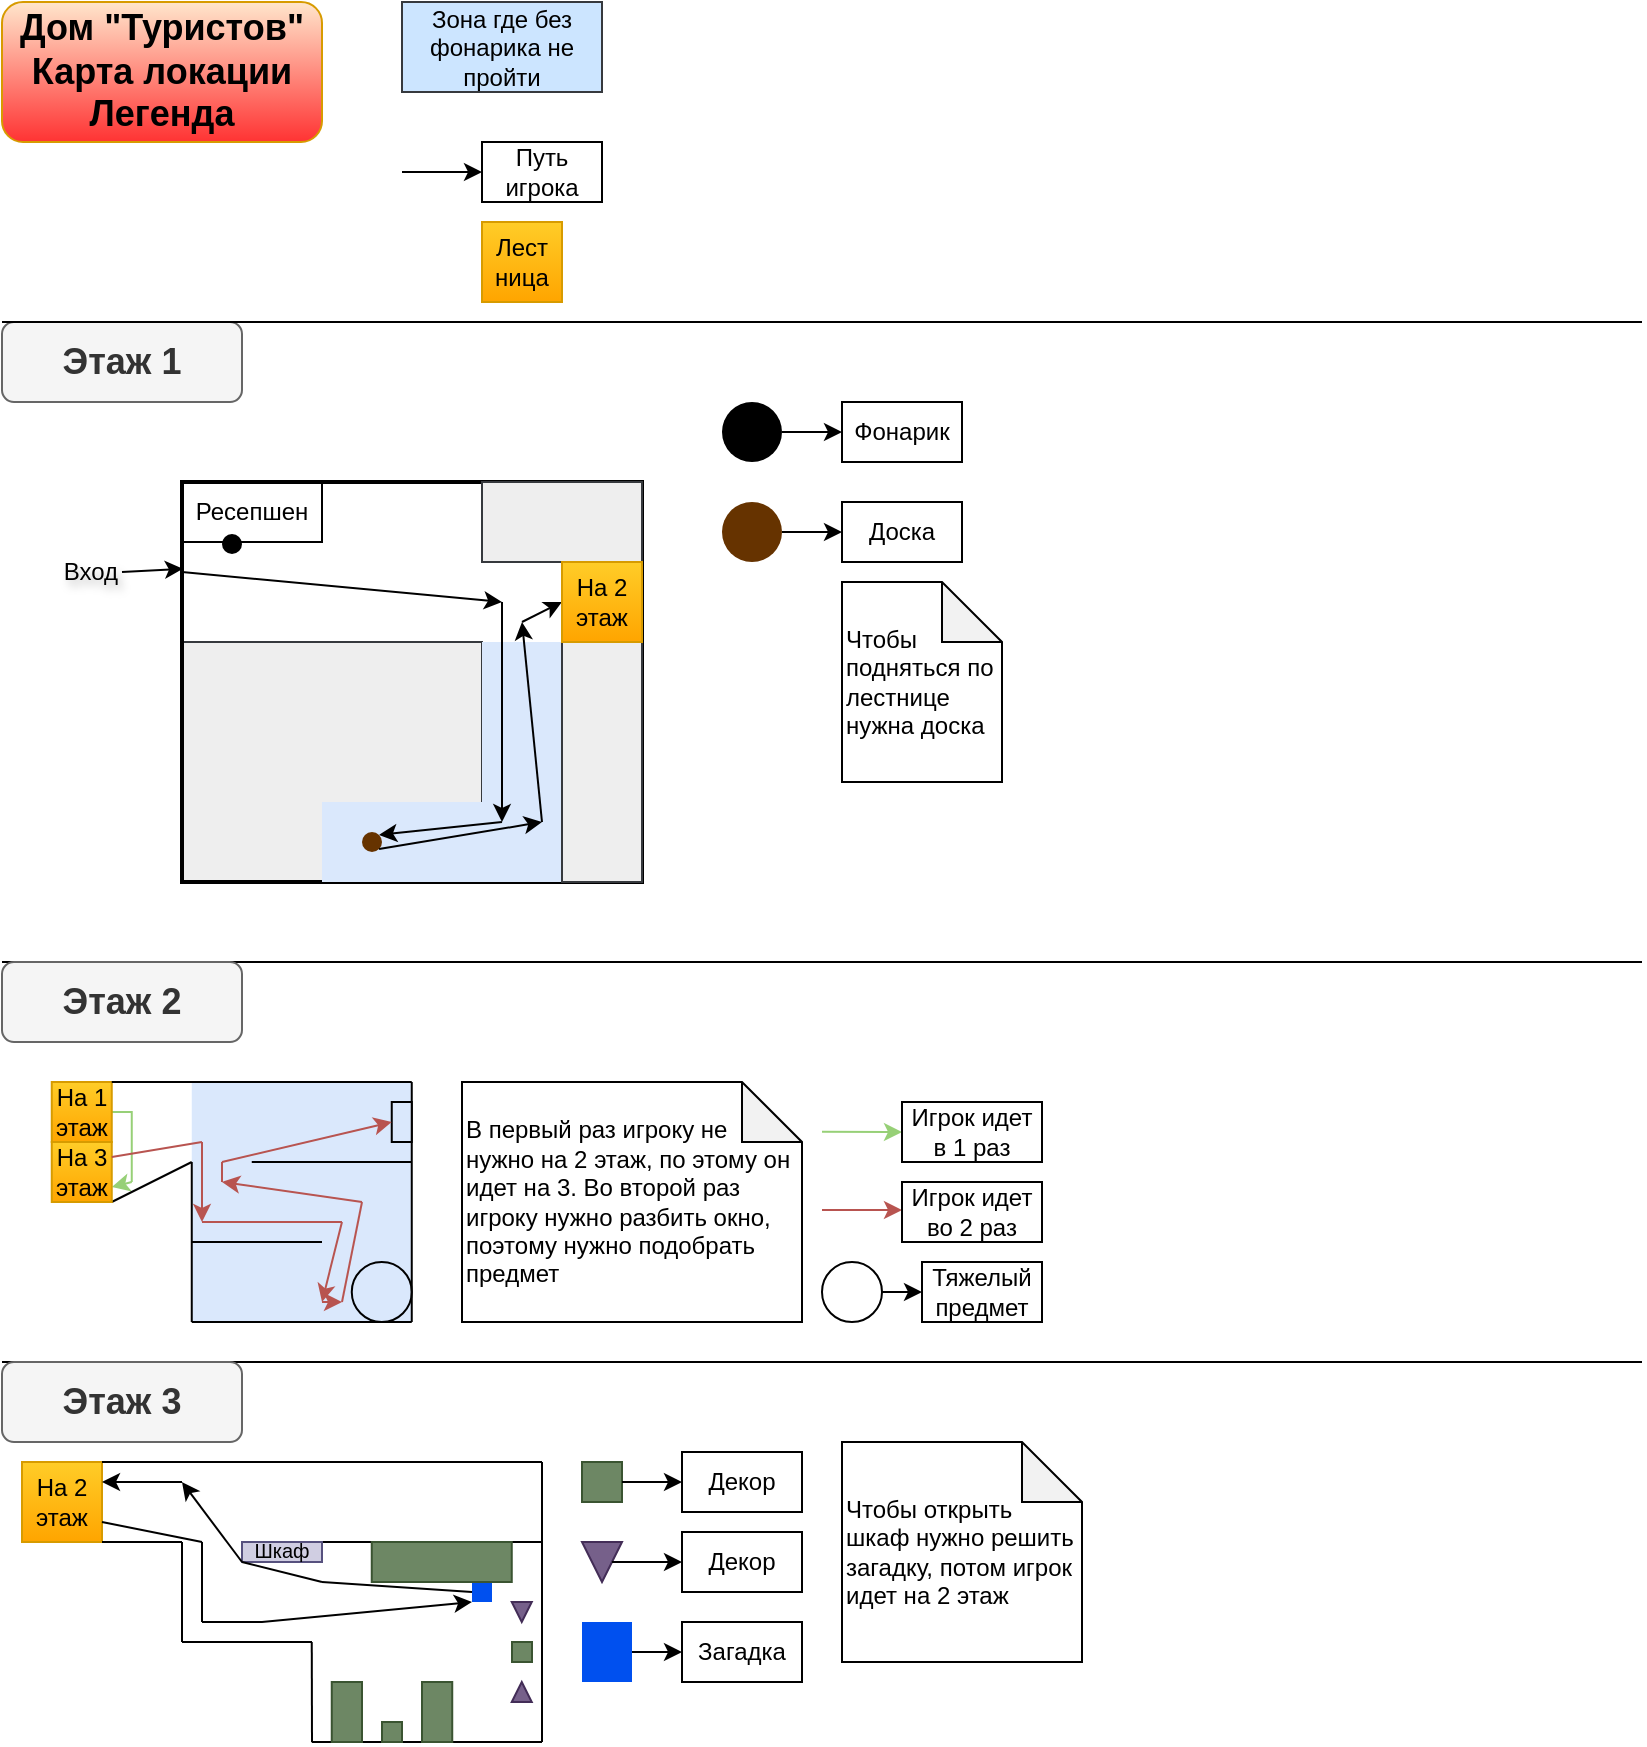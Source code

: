 <mxfile version="26.2.2">
  <diagram name="Page-1" id="ZMMyq_TRNcu6w0FOiBL4">
    <mxGraphModel dx="1190" dy="703" grid="1" gridSize="10" guides="1" tooltips="1" connect="1" arrows="1" fold="1" page="1" pageScale="1" pageWidth="827" pageHeight="1169" math="0" shadow="0">
      <root>
        <mxCell id="0" />
        <mxCell id="1" parent="0" />
        <mxCell id="IJlLa6e08x084-JysXPc-107" value="" style="rounded=0;whiteSpace=wrap;html=1;fillColor=#0050ef;fontColor=#ffffff;strokeColor=none;" vertex="1" parent="1">
          <mxGeometry x="235" y="780" width="10" height="20" as="geometry" />
        </mxCell>
        <mxCell id="IJlLa6e08x084-JysXPc-80" value="" style="rounded=0;whiteSpace=wrap;html=1;strokeColor=none;fillColor=#DAE8FC;gradientColor=none;" vertex="1" parent="1">
          <mxGeometry x="94.88" y="540" width="110" height="120" as="geometry" />
        </mxCell>
        <mxCell id="IJlLa6e08x084-JysXPc-11" value="" style="rounded=0;whiteSpace=wrap;html=1;fillColor=#eeeeee;strokeColor=#36393d;direction=east;" vertex="1" parent="1">
          <mxGeometry x="90" y="320" width="150" height="120" as="geometry" />
        </mxCell>
        <mxCell id="sME1Grcz2dCEb6zfO-W--1" value="Дом &quot;Туристов&quot;&lt;div&gt;Карта локации&lt;/div&gt;&lt;div&gt;Легенда&lt;/div&gt;" style="text;strokeColor=#d79b00;fillColor=#ffe6cc;align=center;verticalAlign=middle;spacingLeft=4;spacingRight=4;overflow=hidden;points=[[0,0.5],[1,0.5]];portConstraint=eastwest;rotatable=0;whiteSpace=wrap;html=1;fontStyle=1;fontSize=18;gradientColor=#FF3333;glass=0;rounded=1;shadow=0;fillStyle=auto;" parent="1" vertex="1">
          <mxGeometry width="160" height="70" as="geometry" />
        </mxCell>
        <mxCell id="sME1Grcz2dCEb6zfO-W--3" value="Этаж 1" style="text;html=1;align=center;verticalAlign=middle;whiteSpace=wrap;rounded=1;labelBorderColor=none;fontStyle=1;fontSize=18;fillColor=#f5f5f5;fontColor=#333333;strokeColor=#666666;shadow=0;gradientColor=none;" parent="1" vertex="1">
          <mxGeometry y="160" width="120" height="40" as="geometry" />
        </mxCell>
        <mxCell id="sME1Grcz2dCEb6zfO-W--4" value="" style="endArrow=none;html=1;rounded=0;exitX=0;exitY=0;exitDx=0;exitDy=0;" parent="1" source="sME1Grcz2dCEb6zfO-W--3" edge="1">
          <mxGeometry width="50" height="50" relative="1" as="geometry">
            <mxPoint x="390" y="210" as="sourcePoint" />
            <mxPoint x="820" y="160" as="targetPoint" />
          </mxGeometry>
        </mxCell>
        <mxCell id="IJlLa6e08x084-JysXPc-1" value="" style="rounded=0;whiteSpace=wrap;html=1;strokeWidth=2;fillColor=none;" vertex="1" parent="1">
          <mxGeometry x="90" y="240" width="230" height="200" as="geometry" />
        </mxCell>
        <mxCell id="IJlLa6e08x084-JysXPc-2" value="Вход" style="text;html=1;align=right;verticalAlign=middle;whiteSpace=wrap;rounded=0;fillColor=none;labelBackgroundColor=none;labelBorderColor=none;textShadow=1;" vertex="1" parent="1">
          <mxGeometry y="270" width="60" height="30" as="geometry" />
        </mxCell>
        <mxCell id="IJlLa6e08x084-JysXPc-3" value="" style="endArrow=classic;html=1;rounded=0;exitX=1;exitY=0.5;exitDx=0;exitDy=0;entryX=0.002;entryY=0.217;entryDx=0;entryDy=0;entryPerimeter=0;" edge="1" parent="1" source="IJlLa6e08x084-JysXPc-2" target="IJlLa6e08x084-JysXPc-1">
          <mxGeometry width="50" height="50" relative="1" as="geometry">
            <mxPoint x="210" y="350" as="sourcePoint" />
            <mxPoint x="260" y="300" as="targetPoint" />
          </mxGeometry>
        </mxCell>
        <mxCell id="IJlLa6e08x084-JysXPc-4" value="Ресепшен" style="rounded=0;whiteSpace=wrap;html=1;fillColor=none;" vertex="1" parent="1">
          <mxGeometry x="90" y="240" width="70" height="30" as="geometry" />
        </mxCell>
        <mxCell id="IJlLa6e08x084-JysXPc-6" value="" style="ellipse;whiteSpace=wrap;html=1;aspect=fixed;spacingTop=0;spacingBottom=0;spacing=2;spacingRight=0;textShadow=0;fillColor=#000000;strokeColor=none;" vertex="1" parent="1">
          <mxGeometry x="110" y="266" width="10" height="10" as="geometry" />
        </mxCell>
        <mxCell id="IJlLa6e08x084-JysXPc-8" value="" style="rounded=0;whiteSpace=wrap;html=1;strokeColor=none;fillColor=#DAE8FC;gradientColor=none;" vertex="1" parent="1">
          <mxGeometry x="240" y="320" width="40" height="120" as="geometry" />
        </mxCell>
        <mxCell id="IJlLa6e08x084-JysXPc-9" value="" style="rounded=0;whiteSpace=wrap;html=1;strokeColor=none;fillColor=#dae8fc;gradientColor=none;" vertex="1" parent="1">
          <mxGeometry x="160" y="400" width="80" height="40" as="geometry" />
        </mxCell>
        <mxCell id="IJlLa6e08x084-JysXPc-12" value="" style="rounded=0;whiteSpace=wrap;html=1;fillColor=#eeeeee;strokeColor=#36393d;" vertex="1" parent="1">
          <mxGeometry x="280" y="320" width="40" height="120" as="geometry" />
        </mxCell>
        <mxCell id="IJlLa6e08x084-JysXPc-13" value="" style="rounded=0;whiteSpace=wrap;html=1;fillColor=#eeeeee;strokeColor=#36393d;" vertex="1" parent="1">
          <mxGeometry x="240" y="240" width="80" height="40" as="geometry" />
        </mxCell>
        <mxCell id="IJlLa6e08x084-JysXPc-14" value="" style="ellipse;whiteSpace=wrap;html=1;aspect=fixed;strokeColor=none;fillColor=#663300;" vertex="1" parent="1">
          <mxGeometry x="180" y="415" width="10" height="10" as="geometry" />
        </mxCell>
        <mxCell id="IJlLa6e08x084-JysXPc-16" value="" style="endArrow=classic;html=1;rounded=0;exitX=0.003;exitY=0.223;exitDx=0;exitDy=0;exitPerimeter=0;endSize=6;startSize=6;jumpSize=6;strokeWidth=1;" edge="1" parent="1">
          <mxGeometry width="50" height="50" relative="1" as="geometry">
            <mxPoint x="90.0" y="285" as="sourcePoint" />
            <mxPoint x="250" y="300" as="targetPoint" />
          </mxGeometry>
        </mxCell>
        <mxCell id="IJlLa6e08x084-JysXPc-17" value="" style="endArrow=classic;html=1;rounded=0;" edge="1" parent="1">
          <mxGeometry width="50" height="50" relative="1" as="geometry">
            <mxPoint x="250" y="300" as="sourcePoint" />
            <mxPoint x="250" y="410" as="targetPoint" />
          </mxGeometry>
        </mxCell>
        <mxCell id="IJlLa6e08x084-JysXPc-18" value="" style="endArrow=classic;html=1;rounded=0;entryX=1;entryY=0;entryDx=0;entryDy=0;" edge="1" parent="1" target="IJlLa6e08x084-JysXPc-14">
          <mxGeometry width="50" height="50" relative="1" as="geometry">
            <mxPoint x="250" y="410" as="sourcePoint" />
            <mxPoint x="430" y="350" as="targetPoint" />
          </mxGeometry>
        </mxCell>
        <mxCell id="IJlLa6e08x084-JysXPc-19" value="" style="endArrow=classic;html=1;rounded=0;exitX=1;exitY=1;exitDx=0;exitDy=0;" edge="1" parent="1" source="IJlLa6e08x084-JysXPc-14">
          <mxGeometry width="50" height="50" relative="1" as="geometry">
            <mxPoint x="200" y="430" as="sourcePoint" />
            <mxPoint x="270" y="410" as="targetPoint" />
          </mxGeometry>
        </mxCell>
        <mxCell id="IJlLa6e08x084-JysXPc-20" value="" style="endArrow=classic;html=1;rounded=0;shadow=0;" edge="1" parent="1">
          <mxGeometry width="50" height="50" relative="1" as="geometry">
            <mxPoint x="270" y="410" as="sourcePoint" />
            <mxPoint x="260" y="310" as="targetPoint" />
          </mxGeometry>
        </mxCell>
        <mxCell id="IJlLa6e08x084-JysXPc-21" value="" style="endArrow=classic;html=1;rounded=0;entryX=0;entryY=0.5;entryDx=0;entryDy=0;" edge="1" parent="1" target="IJlLa6e08x084-JysXPc-129">
          <mxGeometry width="50" height="50" relative="1" as="geometry">
            <mxPoint x="260" y="310" as="sourcePoint" />
            <mxPoint x="280" y="300" as="targetPoint" />
          </mxGeometry>
        </mxCell>
        <mxCell id="IJlLa6e08x084-JysXPc-24" value="Зона где без фонарика не пройти" style="rounded=0;whiteSpace=wrap;html=1;fillColor=#cce5ff;strokeColor=#36393d;" vertex="1" parent="1">
          <mxGeometry x="200" width="100" height="45" as="geometry" />
        </mxCell>
        <mxCell id="IJlLa6e08x084-JysXPc-25" value="" style="endArrow=classic;html=1;rounded=0;entryX=0;entryY=0.5;entryDx=0;entryDy=0;" edge="1" parent="1" target="IJlLa6e08x084-JysXPc-26">
          <mxGeometry width="50" height="50" relative="1" as="geometry">
            <mxPoint x="200" y="85" as="sourcePoint" />
            <mxPoint x="240" y="80" as="targetPoint" />
          </mxGeometry>
        </mxCell>
        <mxCell id="IJlLa6e08x084-JysXPc-26" value="Путь игрока" style="text;html=1;align=center;verticalAlign=middle;whiteSpace=wrap;rounded=0;strokeColor=default;" vertex="1" parent="1">
          <mxGeometry x="240" y="70" width="60" height="30" as="geometry" />
        </mxCell>
        <mxCell id="IJlLa6e08x084-JysXPc-27" value="" style="ellipse;whiteSpace=wrap;html=1;aspect=fixed;spacingTop=0;spacingBottom=0;spacing=2;spacingRight=0;textShadow=0;fillColor=#000000;strokeColor=none;" vertex="1" parent="1">
          <mxGeometry x="360" y="200" width="30" height="30" as="geometry" />
        </mxCell>
        <mxCell id="IJlLa6e08x084-JysXPc-28" value="Фонарик" style="text;html=1;align=center;verticalAlign=middle;whiteSpace=wrap;rounded=0;strokeColor=default;" vertex="1" parent="1">
          <mxGeometry x="420" y="200" width="60" height="30" as="geometry" />
        </mxCell>
        <mxCell id="IJlLa6e08x084-JysXPc-30" value="" style="endArrow=classic;html=1;rounded=0;exitX=1;exitY=0.5;exitDx=0;exitDy=0;entryX=0;entryY=0.5;entryDx=0;entryDy=0;" edge="1" parent="1" source="IJlLa6e08x084-JysXPc-27" target="IJlLa6e08x084-JysXPc-28">
          <mxGeometry width="50" height="50" relative="1" as="geometry">
            <mxPoint x="440" y="220" as="sourcePoint" />
            <mxPoint x="490" y="170" as="targetPoint" />
          </mxGeometry>
        </mxCell>
        <mxCell id="IJlLa6e08x084-JysXPc-31" value="" style="ellipse;whiteSpace=wrap;html=1;aspect=fixed;spacingTop=0;spacingBottom=0;spacing=2;spacingRight=0;textShadow=0;fillColor=#663300;strokeColor=none;" vertex="1" parent="1">
          <mxGeometry x="360" y="250" width="30" height="30" as="geometry" />
        </mxCell>
        <mxCell id="IJlLa6e08x084-JysXPc-32" value="Доска" style="text;html=1;align=center;verticalAlign=middle;whiteSpace=wrap;rounded=0;strokeColor=default;" vertex="1" parent="1">
          <mxGeometry x="420" y="250" width="60" height="30" as="geometry" />
        </mxCell>
        <mxCell id="IJlLa6e08x084-JysXPc-33" value="" style="endArrow=classic;html=1;rounded=0;exitX=1;exitY=0.5;exitDx=0;exitDy=0;entryX=0;entryY=0.5;entryDx=0;entryDy=0;" edge="1" parent="1" source="IJlLa6e08x084-JysXPc-31" target="IJlLa6e08x084-JysXPc-32">
          <mxGeometry width="50" height="50" relative="1" as="geometry">
            <mxPoint x="440" y="270" as="sourcePoint" />
            <mxPoint x="490" y="220" as="targetPoint" />
          </mxGeometry>
        </mxCell>
        <mxCell id="IJlLa6e08x084-JysXPc-34" value="Чтобы подняться по лестнице нужна доска" style="shape=note;whiteSpace=wrap;html=1;backgroundOutline=1;darkOpacity=0.05;align=left;" vertex="1" parent="1">
          <mxGeometry x="420" y="290" width="80" height="100" as="geometry" />
        </mxCell>
        <mxCell id="IJlLa6e08x084-JysXPc-37" value="" style="endArrow=none;html=1;rounded=0;exitX=0;exitY=0;exitDx=0;exitDy=0;" edge="1" parent="1">
          <mxGeometry width="50" height="50" relative="1" as="geometry">
            <mxPoint y="480" as="sourcePoint" />
            <mxPoint x="820" y="480" as="targetPoint" />
          </mxGeometry>
        </mxCell>
        <mxCell id="IJlLa6e08x084-JysXPc-38" value="Этаж 2" style="text;html=1;align=center;verticalAlign=middle;whiteSpace=wrap;rounded=1;labelBorderColor=none;fontStyle=1;fontSize=18;fillColor=#f5f5f5;fontColor=#333333;strokeColor=#666666;shadow=0;gradientColor=none;" vertex="1" parent="1">
          <mxGeometry y="480" width="120" height="40" as="geometry" />
        </mxCell>
        <mxCell id="IJlLa6e08x084-JysXPc-42" value="" style="endArrow=classic;html=1;rounded=0;strokeColor=#97D077;entryX=1;entryY=0.75;entryDx=0;entryDy=0;" edge="1" parent="1" target="IJlLa6e08x084-JysXPc-54">
          <mxGeometry width="50" height="50" relative="1" as="geometry">
            <mxPoint x="64.88" y="590" as="sourcePoint" />
            <mxPoint x="84.88" y="590" as="targetPoint" />
          </mxGeometry>
        </mxCell>
        <mxCell id="IJlLa6e08x084-JysXPc-43" value="" style="endArrow=none;html=1;rounded=0;exitX=1;exitY=0.5;exitDx=0;exitDy=0;fillColor=#cdeb8b;strokeColor=#97D077;" edge="1" parent="1" source="IJlLa6e08x084-JysXPc-53">
          <mxGeometry width="50" height="50" relative="1" as="geometry">
            <mxPoint x="134.88" y="580" as="sourcePoint" />
            <mxPoint x="64.88" y="590" as="targetPoint" />
            <Array as="points">
              <mxPoint x="64.88" y="555" />
            </Array>
          </mxGeometry>
        </mxCell>
        <mxCell id="IJlLa6e08x084-JysXPc-46" value="" style="ellipse;whiteSpace=wrap;html=1;aspect=fixed;fillColor=#DAE8FC;" vertex="1" parent="1">
          <mxGeometry x="174.88" y="630" width="30" height="30" as="geometry" />
        </mxCell>
        <mxCell id="IJlLa6e08x084-JysXPc-47" value="" style="endArrow=none;html=1;rounded=0;" edge="1" parent="1">
          <mxGeometry width="50" height="50" relative="1" as="geometry">
            <mxPoint x="94.88" y="620" as="sourcePoint" />
            <mxPoint x="160" y="620" as="targetPoint" />
          </mxGeometry>
        </mxCell>
        <mxCell id="IJlLa6e08x084-JysXPc-48" value="" style="endArrow=none;html=1;rounded=0;" edge="1" parent="1">
          <mxGeometry width="50" height="50" relative="1" as="geometry">
            <mxPoint x="94.88" y="660" as="sourcePoint" />
            <mxPoint x="94.88" y="580" as="targetPoint" />
          </mxGeometry>
        </mxCell>
        <mxCell id="IJlLa6e08x084-JysXPc-49" value="" style="endArrow=none;html=1;rounded=0;" edge="1" parent="1">
          <mxGeometry width="50" height="50" relative="1" as="geometry">
            <mxPoint x="124.88" y="580" as="sourcePoint" />
            <mxPoint x="204.88" y="580" as="targetPoint" />
          </mxGeometry>
        </mxCell>
        <mxCell id="IJlLa6e08x084-JysXPc-50" value="" style="endArrow=none;html=1;rounded=0;" edge="1" parent="1">
          <mxGeometry width="50" height="50" relative="1" as="geometry">
            <mxPoint x="94.88" y="660" as="sourcePoint" />
            <mxPoint x="204.88" y="660" as="targetPoint" />
          </mxGeometry>
        </mxCell>
        <mxCell id="IJlLa6e08x084-JysXPc-51" value="" style="endArrow=none;html=1;rounded=0;" edge="1" parent="1">
          <mxGeometry width="50" height="50" relative="1" as="geometry">
            <mxPoint x="204.88" y="660" as="sourcePoint" />
            <mxPoint x="204.88" y="540" as="targetPoint" />
          </mxGeometry>
        </mxCell>
        <mxCell id="IJlLa6e08x084-JysXPc-52" value="" style="endArrow=none;html=1;rounded=0;exitX=1;exitY=1;exitDx=0;exitDy=0;" edge="1" parent="1" source="IJlLa6e08x084-JysXPc-54">
          <mxGeometry width="50" height="50" relative="1" as="geometry">
            <mxPoint x="74.88" y="620" as="sourcePoint" />
            <mxPoint x="94.88" y="580" as="targetPoint" />
          </mxGeometry>
        </mxCell>
        <mxCell id="IJlLa6e08x084-JysXPc-53" value="На 1 этаж" style="rounded=0;whiteSpace=wrap;html=1;fillColor=#ffcd28;strokeColor=#d79b00;gradientColor=#ffa500;" vertex="1" parent="1">
          <mxGeometry x="24.88" y="540" width="30" height="30" as="geometry" />
        </mxCell>
        <mxCell id="IJlLa6e08x084-JysXPc-54" value="На 3 этаж" style="rounded=0;whiteSpace=wrap;html=1;fillColor=#ffcd28;strokeColor=#d79b00;gradientColor=#ffa500;" vertex="1" parent="1">
          <mxGeometry x="24.88" y="570" width="30" height="30" as="geometry" />
        </mxCell>
        <mxCell id="IJlLa6e08x084-JysXPc-55" value="" style="endArrow=none;html=1;rounded=0;exitX=1;exitY=0;exitDx=0;exitDy=0;" edge="1" parent="1" source="IJlLa6e08x084-JysXPc-53">
          <mxGeometry width="50" height="50" relative="1" as="geometry">
            <mxPoint x="124.88" y="580" as="sourcePoint" />
            <mxPoint x="204.88" y="540" as="targetPoint" />
          </mxGeometry>
        </mxCell>
        <mxCell id="IJlLa6e08x084-JysXPc-56" value="" style="rounded=0;whiteSpace=wrap;html=1;fillColor=#DAE8FC;strokeColor=default;" vertex="1" parent="1">
          <mxGeometry x="194.88" y="550" width="10" height="20" as="geometry" />
        </mxCell>
        <mxCell id="IJlLa6e08x084-JysXPc-58" value="" style="endArrow=none;html=1;rounded=0;exitX=1;exitY=0.25;exitDx=0;exitDy=0;fillColor=#f8cecc;strokeColor=#b85450;gradientColor=#ea6b66;" edge="1" parent="1" source="IJlLa6e08x084-JysXPc-54">
          <mxGeometry width="50" height="50" relative="1" as="geometry">
            <mxPoint x="180" y="600" as="sourcePoint" />
            <mxPoint x="100" y="570" as="targetPoint" />
          </mxGeometry>
        </mxCell>
        <mxCell id="IJlLa6e08x084-JysXPc-60" value="" style="endArrow=classic;html=1;rounded=0;fillColor=#f8cecc;gradientColor=#ea6b66;strokeColor=#b85450;" edge="1" parent="1">
          <mxGeometry width="50" height="50" relative="1" as="geometry">
            <mxPoint x="100" y="570" as="sourcePoint" />
            <mxPoint x="100" y="610" as="targetPoint" />
          </mxGeometry>
        </mxCell>
        <mxCell id="IJlLa6e08x084-JysXPc-61" value="" style="endArrow=none;html=1;rounded=0;fillColor=#f8cecc;gradientColor=#ea6b66;strokeColor=#b85450;" edge="1" parent="1">
          <mxGeometry width="50" height="50" relative="1" as="geometry">
            <mxPoint x="100" y="610" as="sourcePoint" />
            <mxPoint x="170" y="610" as="targetPoint" />
          </mxGeometry>
        </mxCell>
        <mxCell id="IJlLa6e08x084-JysXPc-63" value="" style="endArrow=classic;html=1;rounded=0;fillColor=#f8cecc;gradientColor=#ea6b66;strokeColor=#b85450;" edge="1" parent="1">
          <mxGeometry width="50" height="50" relative="1" as="geometry">
            <mxPoint x="170" y="610" as="sourcePoint" />
            <mxPoint x="160" y="650" as="targetPoint" />
          </mxGeometry>
        </mxCell>
        <mxCell id="IJlLa6e08x084-JysXPc-64" value="" style="endArrow=none;html=1;rounded=0;fillColor=#f8cecc;gradientColor=#ea6b66;strokeColor=#b85450;" edge="1" parent="1">
          <mxGeometry width="50" height="50" relative="1" as="geometry">
            <mxPoint x="170" y="650" as="sourcePoint" />
            <mxPoint x="180" y="600" as="targetPoint" />
          </mxGeometry>
        </mxCell>
        <mxCell id="IJlLa6e08x084-JysXPc-65" value="" style="endArrow=classic;html=1;rounded=0;fillColor=#f8cecc;gradientColor=#ea6b66;strokeColor=#b85450;" edge="1" parent="1">
          <mxGeometry width="50" height="50" relative="1" as="geometry">
            <mxPoint x="180" y="600" as="sourcePoint" />
            <mxPoint x="110" y="590" as="targetPoint" />
          </mxGeometry>
        </mxCell>
        <mxCell id="IJlLa6e08x084-JysXPc-66" value="" style="endArrow=classic;html=1;rounded=0;entryX=0;entryY=0.5;entryDx=0;entryDy=0;fillColor=#f8cecc;gradientColor=#ea6b66;strokeColor=#b85450;" edge="1" parent="1" target="IJlLa6e08x084-JysXPc-56">
          <mxGeometry width="50" height="50" relative="1" as="geometry">
            <mxPoint x="110" y="580" as="sourcePoint" />
            <mxPoint x="230" y="550" as="targetPoint" />
          </mxGeometry>
        </mxCell>
        <mxCell id="IJlLa6e08x084-JysXPc-67" value="" style="endArrow=none;html=1;rounded=0;fillColor=#f8cecc;gradientColor=#ea6b66;strokeColor=#b85450;" edge="1" parent="1">
          <mxGeometry width="50" height="50" relative="1" as="geometry">
            <mxPoint x="110" y="580" as="sourcePoint" />
            <mxPoint x="110" y="590" as="targetPoint" />
          </mxGeometry>
        </mxCell>
        <mxCell id="IJlLa6e08x084-JysXPc-68" value="" style="endArrow=classic;html=1;rounded=0;fillColor=#f8cecc;gradientColor=#ea6b66;strokeColor=#b85450;" edge="1" parent="1">
          <mxGeometry width="50" height="50" relative="1" as="geometry">
            <mxPoint x="160" y="650" as="sourcePoint" />
            <mxPoint x="170" y="650" as="targetPoint" />
          </mxGeometry>
        </mxCell>
        <mxCell id="IJlLa6e08x084-JysXPc-69" value="" style="endArrow=classic;html=1;rounded=0;strokeColor=#97D077;entryX=0;entryY=0.5;entryDx=0;entryDy=0;" edge="1" parent="1" target="IJlLa6e08x084-JysXPc-73">
          <mxGeometry width="50" height="50" relative="1" as="geometry">
            <mxPoint x="410" y="564.88" as="sourcePoint" />
            <mxPoint x="440" y="564.88" as="targetPoint" />
          </mxGeometry>
        </mxCell>
        <mxCell id="IJlLa6e08x084-JysXPc-70" value="" style="endArrow=classic;html=1;rounded=0;fillColor=#f8cecc;gradientColor=#ea6b66;strokeColor=#b85450;entryX=0;entryY=0.5;entryDx=0;entryDy=0;" edge="1" parent="1">
          <mxGeometry width="50" height="50" relative="1" as="geometry">
            <mxPoint x="410" y="604" as="sourcePoint" />
            <mxPoint x="450" y="604" as="targetPoint" />
          </mxGeometry>
        </mxCell>
        <mxCell id="IJlLa6e08x084-JysXPc-73" value="Игрок идет в 1 раз" style="text;html=1;align=center;verticalAlign=middle;whiteSpace=wrap;rounded=0;strokeColor=default;" vertex="1" parent="1">
          <mxGeometry x="450" y="550" width="70" height="30" as="geometry" />
        </mxCell>
        <mxCell id="IJlLa6e08x084-JysXPc-74" value="Игрок идет во 2 раз" style="text;html=1;align=center;verticalAlign=middle;whiteSpace=wrap;rounded=0;strokeColor=default;" vertex="1" parent="1">
          <mxGeometry x="450" y="590" width="70" height="30" as="geometry" />
        </mxCell>
        <mxCell id="IJlLa6e08x084-JysXPc-75" value="" style="ellipse;whiteSpace=wrap;html=1;aspect=fixed;" vertex="1" parent="1">
          <mxGeometry x="410" y="630" width="30" height="30" as="geometry" />
        </mxCell>
        <mxCell id="IJlLa6e08x084-JysXPc-76" value="Тяжелый предмет" style="text;html=1;align=center;verticalAlign=middle;whiteSpace=wrap;rounded=0;strokeColor=default;" vertex="1" parent="1">
          <mxGeometry x="460" y="630" width="60" height="30" as="geometry" />
        </mxCell>
        <mxCell id="IJlLa6e08x084-JysXPc-77" value="" style="endArrow=classic;html=1;rounded=0;exitX=1;exitY=0.5;exitDx=0;exitDy=0;entryX=0;entryY=0.5;entryDx=0;entryDy=0;" edge="1" parent="1" source="IJlLa6e08x084-JysXPc-75" target="IJlLa6e08x084-JysXPc-76">
          <mxGeometry width="50" height="50" relative="1" as="geometry">
            <mxPoint x="440" y="620" as="sourcePoint" />
            <mxPoint x="490" y="570" as="targetPoint" />
          </mxGeometry>
        </mxCell>
        <mxCell id="IJlLa6e08x084-JysXPc-79" value="В первый раз игроку не нужно на 2 этаж, по этому он идет на 3. Во второй раз игроку нужно разбить окно, поэтому нужно подобрать предмет" style="shape=note;whiteSpace=wrap;html=1;backgroundOutline=1;darkOpacity=0.05;align=left;" vertex="1" parent="1">
          <mxGeometry x="230" y="540" width="170" height="120" as="geometry" />
        </mxCell>
        <mxCell id="IJlLa6e08x084-JysXPc-82" value="" style="endArrow=none;html=1;rounded=0;exitX=0;exitY=0;exitDx=0;exitDy=0;" edge="1" parent="1">
          <mxGeometry width="50" height="50" relative="1" as="geometry">
            <mxPoint y="680" as="sourcePoint" />
            <mxPoint x="820" y="680" as="targetPoint" />
          </mxGeometry>
        </mxCell>
        <mxCell id="IJlLa6e08x084-JysXPc-83" value="Этаж 3" style="text;html=1;align=center;verticalAlign=middle;whiteSpace=wrap;rounded=1;labelBorderColor=none;fontStyle=1;fontSize=18;fillColor=#f5f5f5;fontColor=#333333;strokeColor=#666666;shadow=0;gradientColor=none;" vertex="1" parent="1">
          <mxGeometry y="680" width="120" height="40" as="geometry" />
        </mxCell>
        <mxCell id="IJlLa6e08x084-JysXPc-84" value="На 2 этаж" style="rounded=0;whiteSpace=wrap;html=1;fillColor=#ffcd28;strokeColor=#d79b00;gradientColor=#ffa500;" vertex="1" parent="1">
          <mxGeometry x="10" y="730" width="40" height="40" as="geometry" />
        </mxCell>
        <mxCell id="IJlLa6e08x084-JysXPc-86" value="" style="endArrow=none;html=1;rounded=0;exitX=1;exitY=0;exitDx=0;exitDy=0;" edge="1" parent="1" source="IJlLa6e08x084-JysXPc-84">
          <mxGeometry width="50" height="50" relative="1" as="geometry">
            <mxPoint x="190" y="770" as="sourcePoint" />
            <mxPoint x="270" y="730" as="targetPoint" />
          </mxGeometry>
        </mxCell>
        <mxCell id="IJlLa6e08x084-JysXPc-87" value="" style="endArrow=none;html=1;rounded=0;" edge="1" parent="1">
          <mxGeometry width="50" height="50" relative="1" as="geometry">
            <mxPoint x="270" y="870" as="sourcePoint" />
            <mxPoint x="270" y="730" as="targetPoint" />
          </mxGeometry>
        </mxCell>
        <mxCell id="IJlLa6e08x084-JysXPc-88" value="" style="endArrow=none;html=1;rounded=0;" edge="1" parent="1">
          <mxGeometry width="50" height="50" relative="1" as="geometry">
            <mxPoint x="120" y="770" as="sourcePoint" />
            <mxPoint x="270" y="770" as="targetPoint" />
          </mxGeometry>
        </mxCell>
        <mxCell id="IJlLa6e08x084-JysXPc-89" value="" style="endArrow=none;html=1;rounded=0;exitX=1;exitY=1;exitDx=0;exitDy=0;" edge="1" parent="1" source="IJlLa6e08x084-JysXPc-84">
          <mxGeometry width="50" height="50" relative="1" as="geometry">
            <mxPoint x="190" y="770" as="sourcePoint" />
            <mxPoint x="90" y="770" as="targetPoint" />
          </mxGeometry>
        </mxCell>
        <mxCell id="IJlLa6e08x084-JysXPc-90" value="" style="endArrow=none;html=1;rounded=0;" edge="1" parent="1">
          <mxGeometry width="50" height="50" relative="1" as="geometry">
            <mxPoint x="90" y="770" as="sourcePoint" />
            <mxPoint x="90" y="820" as="targetPoint" />
          </mxGeometry>
        </mxCell>
        <mxCell id="IJlLa6e08x084-JysXPc-91" value="" style="endArrow=none;html=1;rounded=0;endSize=6;targetPerimeterSpacing=0;" edge="1" parent="1">
          <mxGeometry width="50" height="50" relative="1" as="geometry">
            <mxPoint x="90" y="820" as="sourcePoint" />
            <mxPoint x="155" y="820" as="targetPoint" />
          </mxGeometry>
        </mxCell>
        <mxCell id="IJlLa6e08x084-JysXPc-95" value="Шкаф" style="rounded=0;whiteSpace=wrap;html=1;align=center;fontSize=10;spacing=2;spacingTop=-2;fillColor=#d0cee2;strokeColor=#56517e;" vertex="1" parent="1">
          <mxGeometry x="120" y="770" width="40" height="10" as="geometry" />
        </mxCell>
        <mxCell id="IJlLa6e08x084-JysXPc-98" value="" style="endArrow=none;html=1;rounded=0;" edge="1" parent="1">
          <mxGeometry width="50" height="50" relative="1" as="geometry">
            <mxPoint x="154.88" y="820" as="sourcePoint" />
            <mxPoint x="155" y="870" as="targetPoint" />
          </mxGeometry>
        </mxCell>
        <mxCell id="IJlLa6e08x084-JysXPc-99" value="" style="endArrow=none;html=1;rounded=0;endSize=6;targetPerimeterSpacing=0;" edge="1" parent="1">
          <mxGeometry width="50" height="50" relative="1" as="geometry">
            <mxPoint x="154.88" y="870" as="sourcePoint" />
            <mxPoint x="270" y="870" as="targetPoint" />
          </mxGeometry>
        </mxCell>
        <mxCell id="IJlLa6e08x084-JysXPc-100" value="" style="rounded=0;whiteSpace=wrap;html=1;fillColor=#6d8764;fontColor=#ffffff;strokeColor=#3A5431;" vertex="1" parent="1">
          <mxGeometry x="164.88" y="840" width="15.12" height="30" as="geometry" />
        </mxCell>
        <mxCell id="IJlLa6e08x084-JysXPc-101" value="" style="rounded=0;whiteSpace=wrap;html=1;fillColor=#6d8764;fontColor=#ffffff;strokeColor=#3A5431;" vertex="1" parent="1">
          <mxGeometry x="210" y="840" width="15.12" height="30" as="geometry" />
        </mxCell>
        <mxCell id="IJlLa6e08x084-JysXPc-102" value="" style="rounded=0;whiteSpace=wrap;html=1;fillColor=#6d8764;fontColor=#ffffff;strokeColor=#3A5431;" vertex="1" parent="1">
          <mxGeometry x="190" y="860" width="10" height="10" as="geometry" />
        </mxCell>
        <mxCell id="IJlLa6e08x084-JysXPc-103" value="" style="rounded=0;whiteSpace=wrap;html=1;fillColor=#6d8764;fontColor=#ffffff;strokeColor=#3A5431;" vertex="1" parent="1">
          <mxGeometry x="184.88" y="770" width="70" height="20" as="geometry" />
        </mxCell>
        <mxCell id="IJlLa6e08x084-JysXPc-104" value="" style="rounded=0;whiteSpace=wrap;html=1;fillColor=#6d8764;fontColor=#ffffff;strokeColor=#3A5431;" vertex="1" parent="1">
          <mxGeometry x="255" y="820" width="10" height="10" as="geometry" />
        </mxCell>
        <mxCell id="IJlLa6e08x084-JysXPc-105" value="" style="triangle;whiteSpace=wrap;html=1;direction=south;fillColor=#76608a;fontColor=#ffffff;strokeColor=#432D57;" vertex="1" parent="1">
          <mxGeometry x="254.88" y="800" width="10" height="10" as="geometry" />
        </mxCell>
        <mxCell id="IJlLa6e08x084-JysXPc-106" value="" style="triangle;whiteSpace=wrap;html=1;direction=north;fillColor=#76608a;fontColor=#ffffff;strokeColor=#432D57;" vertex="1" parent="1">
          <mxGeometry x="254.88" y="840" width="10" height="10" as="geometry" />
        </mxCell>
        <mxCell id="IJlLa6e08x084-JysXPc-109" value="" style="rounded=0;whiteSpace=wrap;html=1;fillColor=#6d8764;fontColor=#ffffff;strokeColor=#3A5431;" vertex="1" parent="1">
          <mxGeometry x="290" y="730" width="20" height="20" as="geometry" />
        </mxCell>
        <mxCell id="IJlLa6e08x084-JysXPc-110" value="Декор" style="text;html=1;align=center;verticalAlign=middle;whiteSpace=wrap;rounded=0;shadow=0;strokeColor=default;" vertex="1" parent="1">
          <mxGeometry x="340" y="725" width="60" height="30" as="geometry" />
        </mxCell>
        <mxCell id="IJlLa6e08x084-JysXPc-111" value="" style="endArrow=classic;html=1;rounded=0;exitX=1;exitY=0.5;exitDx=0;exitDy=0;entryX=0;entryY=0.5;entryDx=0;entryDy=0;" edge="1" parent="1" source="IJlLa6e08x084-JysXPc-109" target="IJlLa6e08x084-JysXPc-110">
          <mxGeometry width="50" height="50" relative="1" as="geometry">
            <mxPoint x="340" y="740" as="sourcePoint" />
            <mxPoint x="390" y="690" as="targetPoint" />
          </mxGeometry>
        </mxCell>
        <mxCell id="IJlLa6e08x084-JysXPc-112" value="" style="triangle;whiteSpace=wrap;html=1;direction=south;fillColor=#76608a;fontColor=#ffffff;strokeColor=#432D57;" vertex="1" parent="1">
          <mxGeometry x="290" y="770" width="20" height="20" as="geometry" />
        </mxCell>
        <mxCell id="IJlLa6e08x084-JysXPc-113" value="Декор" style="text;html=1;align=center;verticalAlign=middle;whiteSpace=wrap;rounded=0;shadow=0;strokeColor=default;" vertex="1" parent="1">
          <mxGeometry x="340" y="765" width="60" height="30" as="geometry" />
        </mxCell>
        <mxCell id="IJlLa6e08x084-JysXPc-114" value="" style="endArrow=classic;html=1;rounded=0;exitX=0.5;exitY=0;exitDx=0;exitDy=0;entryX=0;entryY=0.5;entryDx=0;entryDy=0;" edge="1" parent="1" source="IJlLa6e08x084-JysXPc-112" target="IJlLa6e08x084-JysXPc-113">
          <mxGeometry width="50" height="50" relative="1" as="geometry">
            <mxPoint x="340" y="790" as="sourcePoint" />
            <mxPoint x="390" y="740" as="targetPoint" />
          </mxGeometry>
        </mxCell>
        <mxCell id="IJlLa6e08x084-JysXPc-115" value="" style="rounded=0;whiteSpace=wrap;html=1;fillColor=#0050ef;fontColor=#ffffff;strokeColor=none;" vertex="1" parent="1">
          <mxGeometry x="290" y="810" width="25" height="30" as="geometry" />
        </mxCell>
        <mxCell id="IJlLa6e08x084-JysXPc-116" value="Загадка" style="text;html=1;align=center;verticalAlign=middle;whiteSpace=wrap;rounded=0;fillColor=none;strokeColor=default;" vertex="1" parent="1">
          <mxGeometry x="340" y="810" width="60" height="30" as="geometry" />
        </mxCell>
        <mxCell id="IJlLa6e08x084-JysXPc-117" value="" style="endArrow=classic;html=1;rounded=0;exitX=1;exitY=0.5;exitDx=0;exitDy=0;entryX=0;entryY=0.5;entryDx=0;entryDy=0;" edge="1" parent="1" source="IJlLa6e08x084-JysXPc-115" target="IJlLa6e08x084-JysXPc-116">
          <mxGeometry width="50" height="50" relative="1" as="geometry">
            <mxPoint x="340" y="850" as="sourcePoint" />
            <mxPoint x="390" y="800" as="targetPoint" />
          </mxGeometry>
        </mxCell>
        <mxCell id="IJlLa6e08x084-JysXPc-118" value="" style="endArrow=classic;html=1;rounded=0;entryX=0;entryY=1;entryDx=0;entryDy=0;" edge="1" parent="1" target="IJlLa6e08x084-JysXPc-107">
          <mxGeometry width="50" height="50" relative="1" as="geometry">
            <mxPoint x="100" y="810" as="sourcePoint" />
            <mxPoint x="230" y="800" as="targetPoint" />
            <Array as="points">
              <mxPoint x="130" y="810" />
            </Array>
          </mxGeometry>
        </mxCell>
        <mxCell id="IJlLa6e08x084-JysXPc-119" value="" style="endArrow=none;html=1;rounded=0;exitX=1;exitY=0.75;exitDx=0;exitDy=0;" edge="1" parent="1" source="IJlLa6e08x084-JysXPc-84">
          <mxGeometry width="50" height="50" relative="1" as="geometry">
            <mxPoint x="160" y="830" as="sourcePoint" />
            <mxPoint x="100" y="770" as="targetPoint" />
          </mxGeometry>
        </mxCell>
        <mxCell id="IJlLa6e08x084-JysXPc-120" value="" style="endArrow=none;html=1;rounded=0;" edge="1" parent="1">
          <mxGeometry width="50" height="50" relative="1" as="geometry">
            <mxPoint x="100" y="770" as="sourcePoint" />
            <mxPoint x="100" y="810" as="targetPoint" />
          </mxGeometry>
        </mxCell>
        <mxCell id="IJlLa6e08x084-JysXPc-123" value="" style="endArrow=none;html=1;rounded=0;entryX=0;entryY=0.75;entryDx=0;entryDy=0;" edge="1" parent="1" target="IJlLa6e08x084-JysXPc-107">
          <mxGeometry width="50" height="50" relative="1" as="geometry">
            <mxPoint x="160" y="790" as="sourcePoint" />
            <mxPoint x="210" y="780" as="targetPoint" />
          </mxGeometry>
        </mxCell>
        <mxCell id="IJlLa6e08x084-JysXPc-124" value="" style="endArrow=none;html=1;rounded=0;entryX=0;entryY=1;entryDx=0;entryDy=0;" edge="1" parent="1" target="IJlLa6e08x084-JysXPc-95">
          <mxGeometry width="50" height="50" relative="1" as="geometry">
            <mxPoint x="160" y="790" as="sourcePoint" />
            <mxPoint x="200" y="770" as="targetPoint" />
          </mxGeometry>
        </mxCell>
        <mxCell id="IJlLa6e08x084-JysXPc-125" value="" style="endArrow=classic;html=1;rounded=0;" edge="1" parent="1">
          <mxGeometry width="50" height="50" relative="1" as="geometry">
            <mxPoint x="120" y="780" as="sourcePoint" />
            <mxPoint x="90" y="740" as="targetPoint" />
          </mxGeometry>
        </mxCell>
        <mxCell id="IJlLa6e08x084-JysXPc-126" value="" style="endArrow=classic;html=1;rounded=0;entryX=1;entryY=0.25;entryDx=0;entryDy=0;" edge="1" parent="1" target="IJlLa6e08x084-JysXPc-84">
          <mxGeometry width="50" height="50" relative="1" as="geometry">
            <mxPoint x="90" y="740" as="sourcePoint" />
            <mxPoint x="200" y="770" as="targetPoint" />
          </mxGeometry>
        </mxCell>
        <mxCell id="IJlLa6e08x084-JysXPc-127" value="Чтобы открыть шкаф нужно решить загадку, потом игрок идет на 2 этаж" style="shape=note;whiteSpace=wrap;html=1;backgroundOutline=1;darkOpacity=0.05;align=left;" vertex="1" parent="1">
          <mxGeometry x="420" y="720" width="120" height="110" as="geometry" />
        </mxCell>
        <mxCell id="IJlLa6e08x084-JysXPc-129" value="На 2 этаж" style="rounded=0;whiteSpace=wrap;html=1;fillColor=#ffcd28;strokeColor=#d79b00;gradientColor=#ffa500;" vertex="1" parent="1">
          <mxGeometry x="280" y="280" width="40" height="40" as="geometry" />
        </mxCell>
        <mxCell id="IJlLa6e08x084-JysXPc-130" value="Лест&lt;div&gt;ница&lt;/div&gt;" style="rounded=0;whiteSpace=wrap;html=1;fillColor=#ffcd28;strokeColor=#d79b00;gradientColor=#ffa500;" vertex="1" parent="1">
          <mxGeometry x="240" y="110" width="40" height="40" as="geometry" />
        </mxCell>
      </root>
    </mxGraphModel>
  </diagram>
</mxfile>
